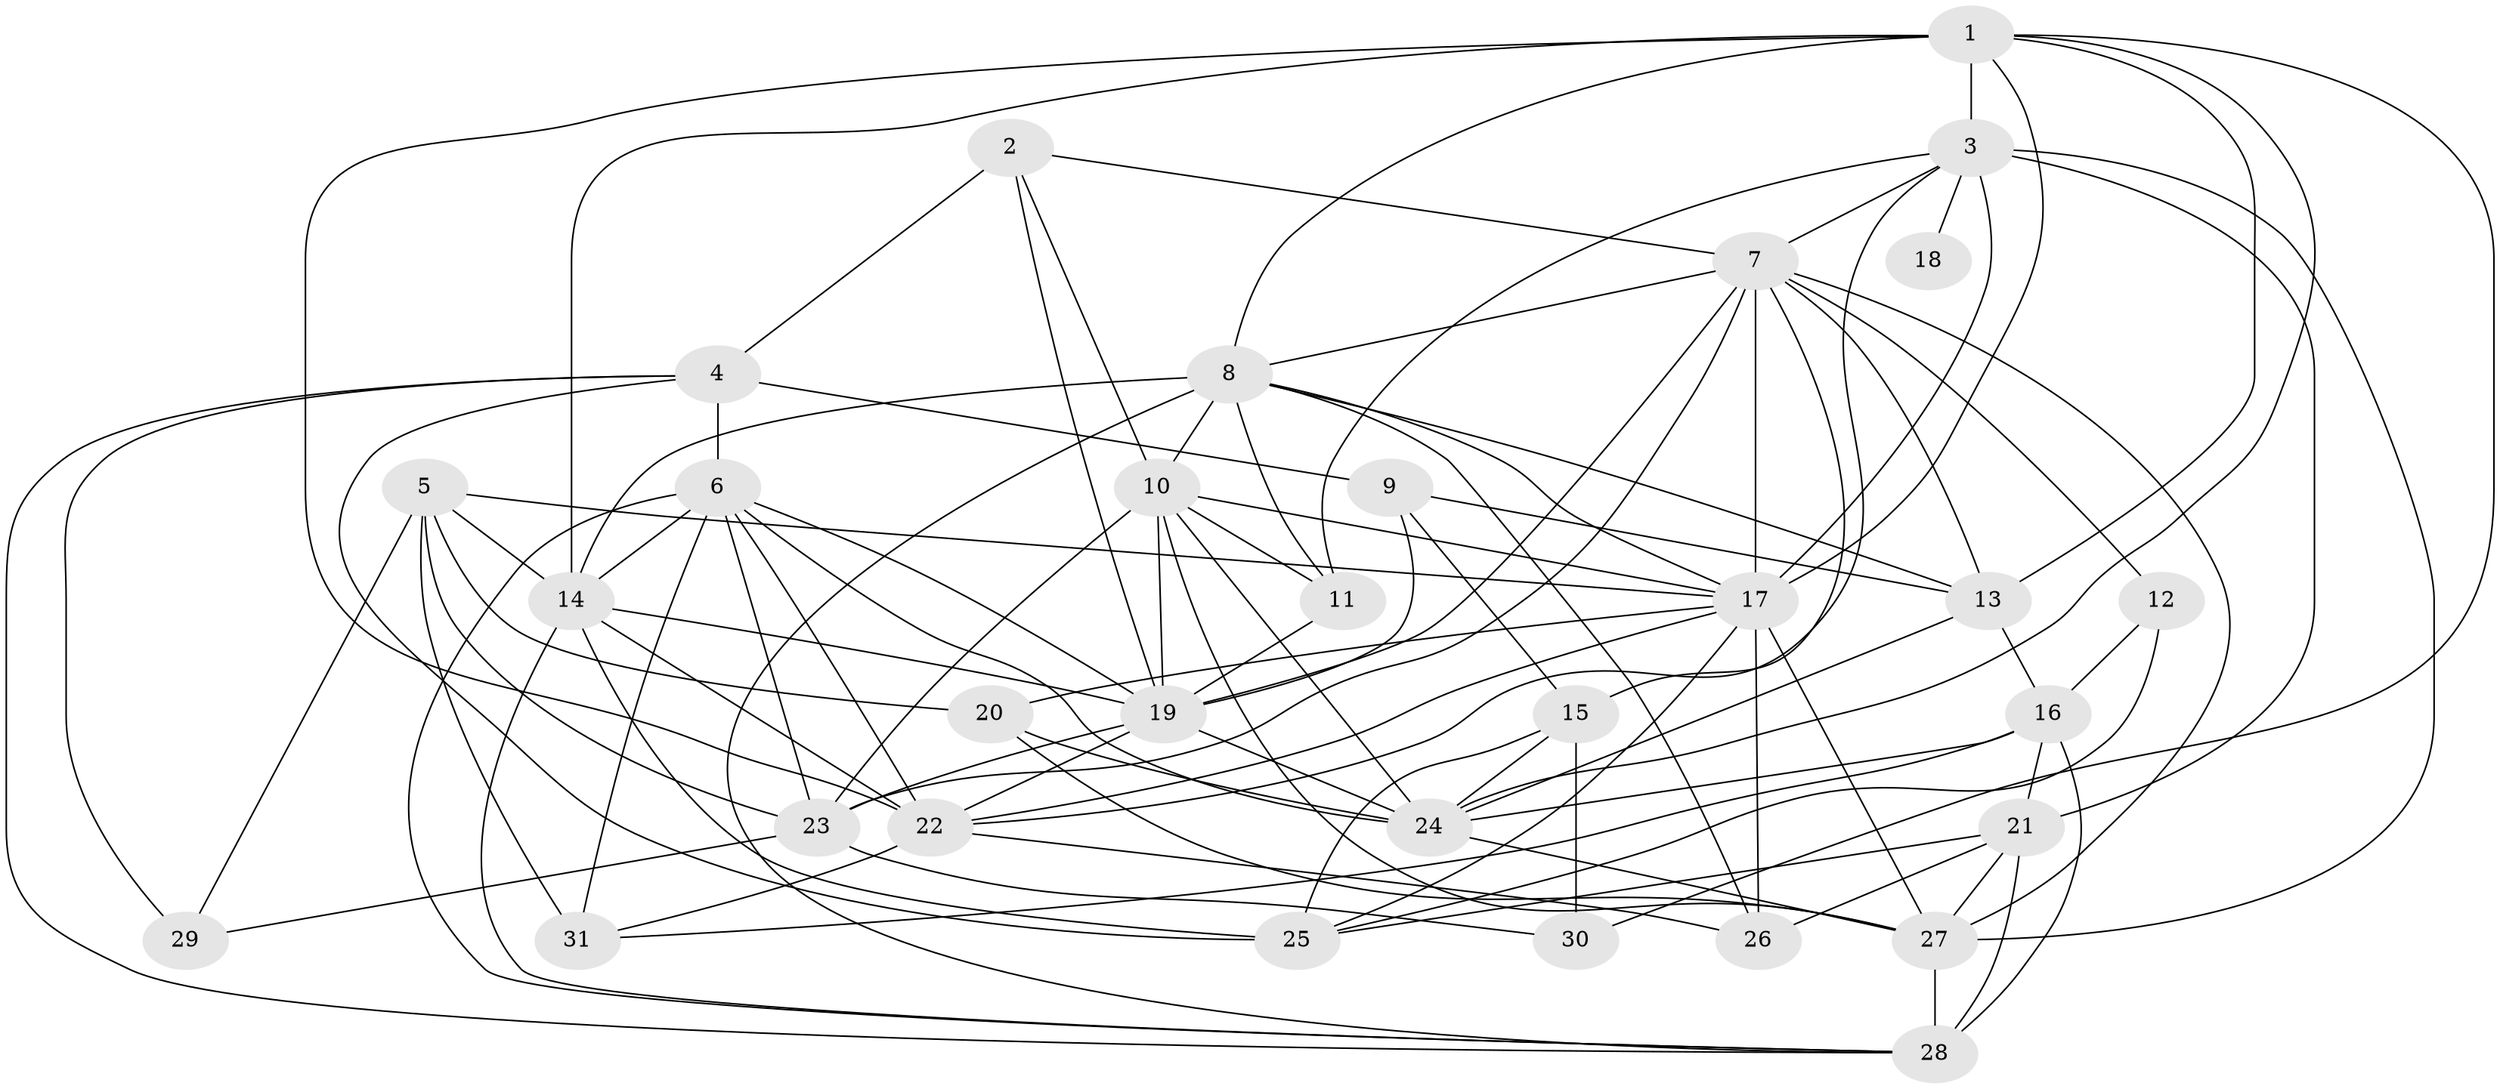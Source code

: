 // original degree distribution, {4: 0.2553191489361702, 3: 0.3404255319148936, 6: 0.13829787234042554, 5: 0.18085106382978725, 2: 0.07446808510638298, 7: 0.010638297872340425}
// Generated by graph-tools (version 1.1) at 2025/50/03/04/25 22:50:53]
// undirected, 31 vertices, 97 edges
graph export_dot {
  node [color=gray90,style=filled];
  1;
  2;
  3;
  4;
  5;
  6;
  7;
  8;
  9;
  10;
  11;
  12;
  13;
  14;
  15;
  16;
  17;
  18;
  19;
  20;
  21;
  22;
  23;
  24;
  25;
  26;
  27;
  28;
  29;
  30;
  31;
  1 -- 3 [weight=1.0];
  1 -- 8 [weight=2.0];
  1 -- 13 [weight=1.0];
  1 -- 14 [weight=1.0];
  1 -- 17 [weight=1.0];
  1 -- 22 [weight=1.0];
  1 -- 24 [weight=1.0];
  1 -- 30 [weight=1.0];
  2 -- 4 [weight=2.0];
  2 -- 7 [weight=1.0];
  2 -- 10 [weight=1.0];
  2 -- 19 [weight=1.0];
  3 -- 7 [weight=1.0];
  3 -- 11 [weight=1.0];
  3 -- 17 [weight=3.0];
  3 -- 18 [weight=2.0];
  3 -- 21 [weight=1.0];
  3 -- 22 [weight=1.0];
  3 -- 27 [weight=1.0];
  4 -- 6 [weight=2.0];
  4 -- 9 [weight=1.0];
  4 -- 25 [weight=1.0];
  4 -- 28 [weight=1.0];
  4 -- 29 [weight=1.0];
  5 -- 14 [weight=2.0];
  5 -- 17 [weight=1.0];
  5 -- 20 [weight=2.0];
  5 -- 23 [weight=1.0];
  5 -- 29 [weight=1.0];
  5 -- 31 [weight=1.0];
  6 -- 14 [weight=1.0];
  6 -- 19 [weight=1.0];
  6 -- 22 [weight=1.0];
  6 -- 23 [weight=1.0];
  6 -- 24 [weight=1.0];
  6 -- 28 [weight=1.0];
  6 -- 31 [weight=1.0];
  7 -- 8 [weight=1.0];
  7 -- 12 [weight=1.0];
  7 -- 13 [weight=1.0];
  7 -- 15 [weight=2.0];
  7 -- 17 [weight=2.0];
  7 -- 19 [weight=1.0];
  7 -- 23 [weight=1.0];
  7 -- 27 [weight=2.0];
  8 -- 10 [weight=3.0];
  8 -- 11 [weight=2.0];
  8 -- 13 [weight=1.0];
  8 -- 14 [weight=1.0];
  8 -- 17 [weight=1.0];
  8 -- 26 [weight=1.0];
  8 -- 28 [weight=1.0];
  9 -- 13 [weight=2.0];
  9 -- 15 [weight=1.0];
  9 -- 19 [weight=2.0];
  10 -- 11 [weight=1.0];
  10 -- 17 [weight=1.0];
  10 -- 19 [weight=1.0];
  10 -- 23 [weight=1.0];
  10 -- 24 [weight=1.0];
  10 -- 27 [weight=1.0];
  11 -- 19 [weight=2.0];
  12 -- 16 [weight=1.0];
  12 -- 25 [weight=1.0];
  13 -- 16 [weight=1.0];
  13 -- 24 [weight=1.0];
  14 -- 19 [weight=3.0];
  14 -- 22 [weight=2.0];
  14 -- 25 [weight=1.0];
  14 -- 28 [weight=1.0];
  15 -- 24 [weight=1.0];
  15 -- 25 [weight=1.0];
  15 -- 30 [weight=1.0];
  16 -- 21 [weight=1.0];
  16 -- 24 [weight=1.0];
  16 -- 28 [weight=2.0];
  16 -- 31 [weight=1.0];
  17 -- 20 [weight=1.0];
  17 -- 22 [weight=1.0];
  17 -- 25 [weight=1.0];
  17 -- 26 [weight=1.0];
  17 -- 27 [weight=1.0];
  19 -- 22 [weight=1.0];
  19 -- 23 [weight=1.0];
  19 -- 24 [weight=1.0];
  20 -- 24 [weight=1.0];
  20 -- 27 [weight=1.0];
  21 -- 25 [weight=1.0];
  21 -- 26 [weight=1.0];
  21 -- 27 [weight=1.0];
  21 -- 28 [weight=2.0];
  22 -- 26 [weight=1.0];
  22 -- 31 [weight=1.0];
  23 -- 29 [weight=1.0];
  23 -- 30 [weight=1.0];
  24 -- 27 [weight=2.0];
  27 -- 28 [weight=1.0];
}
